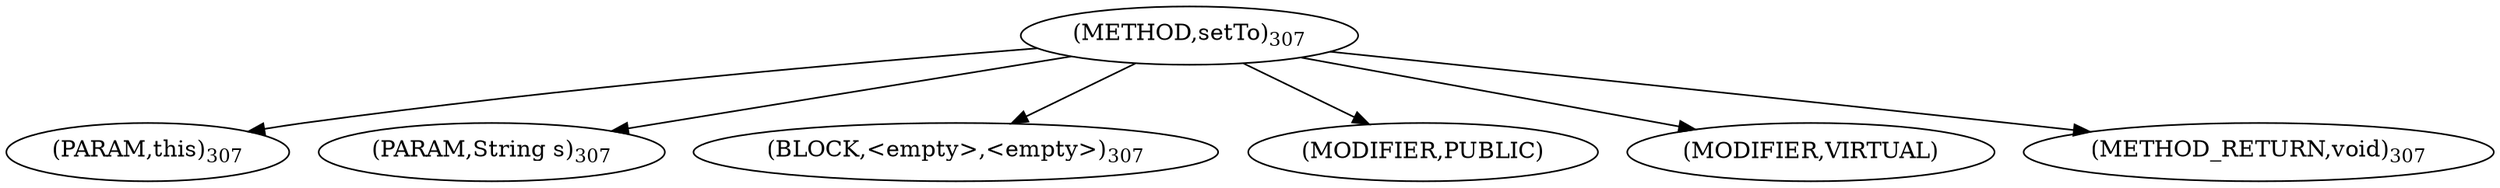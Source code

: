 digraph "setTo" {  
"580" [label = <(METHOD,setTo)<SUB>307</SUB>> ]
"581" [label = <(PARAM,this)<SUB>307</SUB>> ]
"582" [label = <(PARAM,String s)<SUB>307</SUB>> ]
"583" [label = <(BLOCK,&lt;empty&gt;,&lt;empty&gt;)<SUB>307</SUB>> ]
"584" [label = <(MODIFIER,PUBLIC)> ]
"585" [label = <(MODIFIER,VIRTUAL)> ]
"586" [label = <(METHOD_RETURN,void)<SUB>307</SUB>> ]
  "580" -> "581" 
  "580" -> "582" 
  "580" -> "583" 
  "580" -> "584" 
  "580" -> "585" 
  "580" -> "586" 
}
